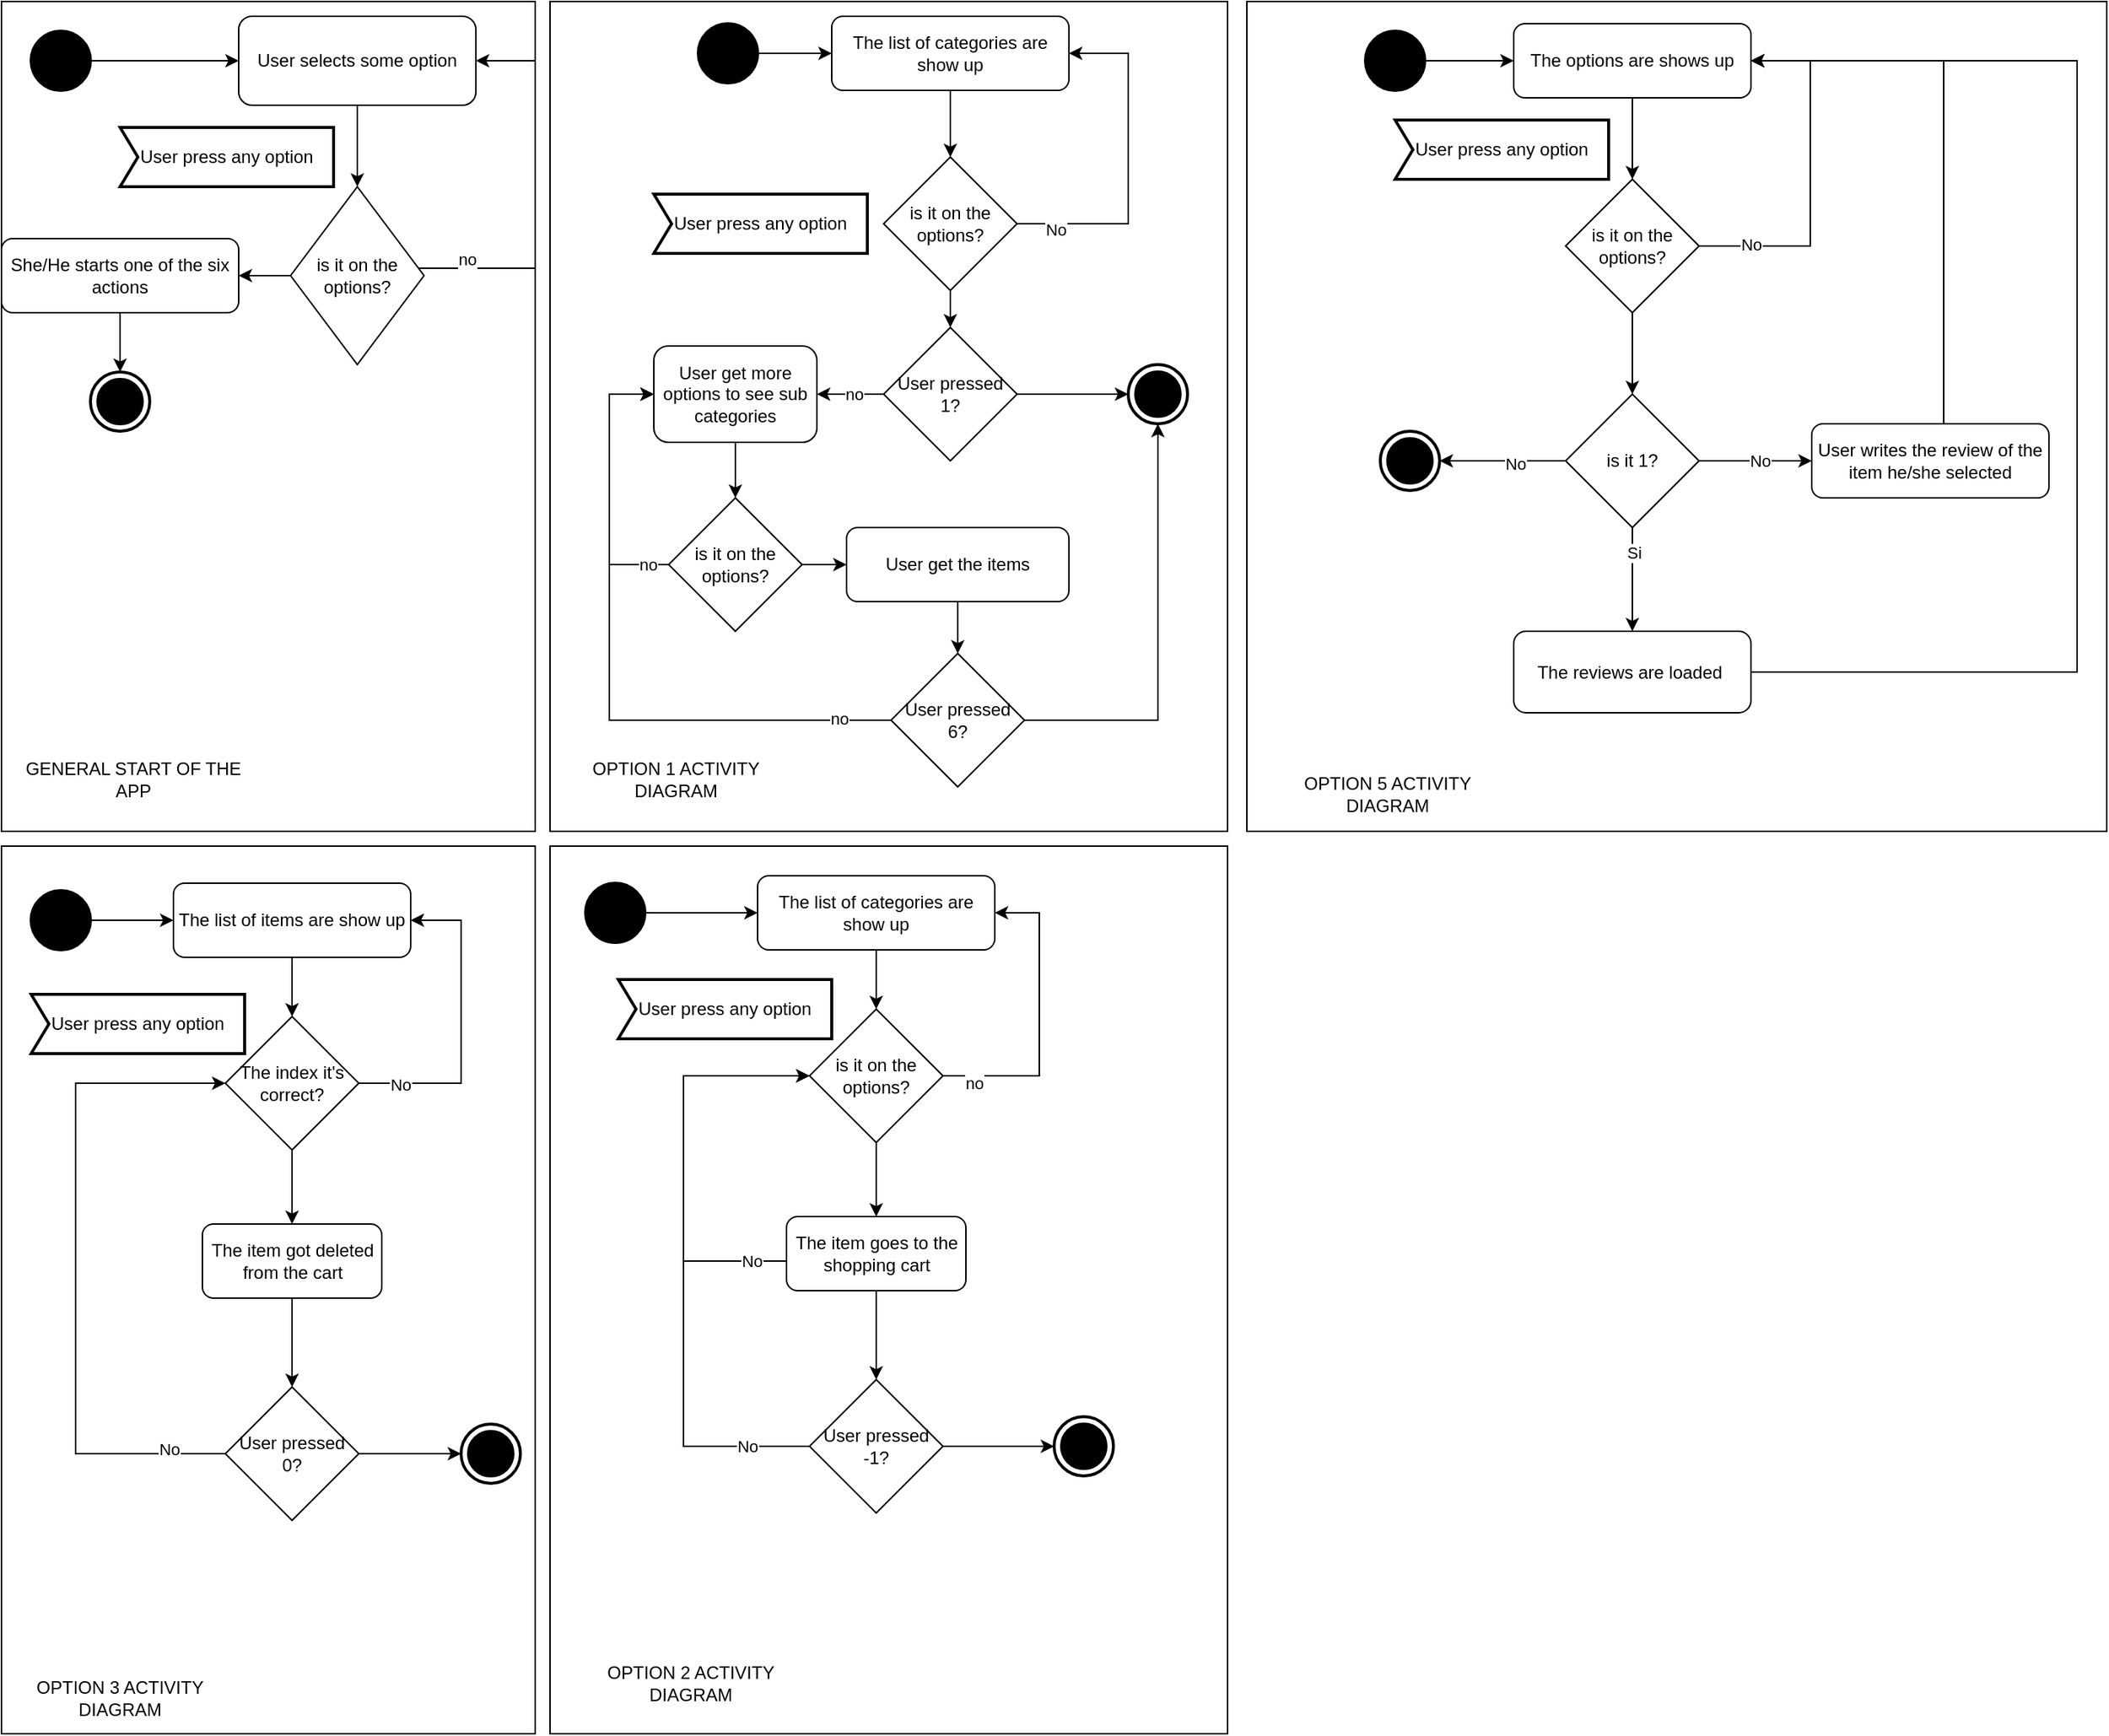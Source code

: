 <mxfile version="24.7.14">
  <diagram name="Página-1" id="Sed8W1Vr1nv-denOmj7i">
    <mxGraphModel dx="2200" dy="1250" grid="1" gridSize="10" guides="1" tooltips="1" connect="1" arrows="1" fold="1" page="1" pageScale="1" pageWidth="827" pageHeight="1169" math="0" shadow="0">
      <root>
        <mxCell id="0" />
        <mxCell id="1" parent="0" />
        <mxCell id="rG3zcH5hEkP_uarRc4fl-70" value="" style="rounded=0;whiteSpace=wrap;html=1;" vertex="1" parent="1">
          <mxGeometry width="360" height="560" as="geometry" />
        </mxCell>
        <mxCell id="rG3zcH5hEkP_uarRc4fl-47" value="" style="rounded=0;whiteSpace=wrap;html=1;" vertex="1" parent="1">
          <mxGeometry x="370" y="570" width="457" height="599" as="geometry" />
        </mxCell>
        <mxCell id="rG3zcH5hEkP_uarRc4fl-46" value="" style="rounded=0;whiteSpace=wrap;html=1;" vertex="1" parent="1">
          <mxGeometry x="370" width="457" height="560" as="geometry" />
        </mxCell>
        <mxCell id="rG3zcH5hEkP_uarRc4fl-9" style="edgeStyle=orthogonalEdgeStyle;rounded=0;orthogonalLoop=1;jettySize=auto;html=1;" edge="1" parent="1" source="rG3zcH5hEkP_uarRc4fl-1" target="rG3zcH5hEkP_uarRc4fl-2">
          <mxGeometry relative="1" as="geometry" />
        </mxCell>
        <mxCell id="rG3zcH5hEkP_uarRc4fl-1" value="" style="shape=ellipse;html=1;fillColor=strokeColor;strokeWidth=2;verticalLabelPosition=bottom;verticalAlignment=top;perimeter=ellipsePerimeter;" vertex="1" parent="1">
          <mxGeometry x="20" y="20" width="40" height="40" as="geometry" />
        </mxCell>
        <mxCell id="rG3zcH5hEkP_uarRc4fl-6" style="edgeStyle=orthogonalEdgeStyle;rounded=0;orthogonalLoop=1;jettySize=auto;html=1;entryX=0.5;entryY=0;entryDx=0;entryDy=0;" edge="1" parent="1" source="rG3zcH5hEkP_uarRc4fl-2" target="rG3zcH5hEkP_uarRc4fl-5">
          <mxGeometry relative="1" as="geometry" />
        </mxCell>
        <mxCell id="rG3zcH5hEkP_uarRc4fl-2" value="User selects some option" style="shape=rect;html=1;rounded=1;whiteSpace=wrap;align=center;" vertex="1" parent="1">
          <mxGeometry x="160" y="10" width="160" height="60" as="geometry" />
        </mxCell>
        <mxCell id="rG3zcH5hEkP_uarRc4fl-7" style="edgeStyle=orthogonalEdgeStyle;rounded=0;orthogonalLoop=1;jettySize=auto;html=1;entryX=1;entryY=0.5;entryDx=0;entryDy=0;" edge="1" parent="1" source="rG3zcH5hEkP_uarRc4fl-5" target="rG3zcH5hEkP_uarRc4fl-2">
          <mxGeometry relative="1" as="geometry">
            <Array as="points">
              <mxPoint x="360" y="180" />
              <mxPoint x="360" y="40" />
            </Array>
          </mxGeometry>
        </mxCell>
        <mxCell id="rG3zcH5hEkP_uarRc4fl-8" value="no&lt;div&gt;&lt;br&gt;&lt;/div&gt;" style="edgeLabel;html=1;align=center;verticalAlign=middle;resizable=0;points=[];" vertex="1" connectable="0" parent="rG3zcH5hEkP_uarRc4fl-7">
          <mxGeometry x="-0.749" y="-1" relative="1" as="geometry">
            <mxPoint as="offset" />
          </mxGeometry>
        </mxCell>
        <mxCell id="rG3zcH5hEkP_uarRc4fl-14" style="edgeStyle=orthogonalEdgeStyle;rounded=0;orthogonalLoop=1;jettySize=auto;html=1;" edge="1" parent="1" source="rG3zcH5hEkP_uarRc4fl-5">
          <mxGeometry relative="1" as="geometry">
            <mxPoint x="160" y="185" as="targetPoint" />
          </mxGeometry>
        </mxCell>
        <mxCell id="rG3zcH5hEkP_uarRc4fl-5" value="is it on the options?" style="rhombus;whiteSpace=wrap;html=1;" vertex="1" parent="1">
          <mxGeometry x="195" y="125" width="90" height="120" as="geometry" />
        </mxCell>
        <mxCell id="rG3zcH5hEkP_uarRc4fl-10" value="She/He starts one of the six actions" style="shape=rect;html=1;rounded=1;whiteSpace=wrap;align=center;" vertex="1" parent="1">
          <mxGeometry y="160" width="160" height="50" as="geometry" />
        </mxCell>
        <mxCell id="rG3zcH5hEkP_uarRc4fl-15" value="" style="html=1;shape=mxgraph.sysml.actFinal;strokeWidth=2;verticalLabelPosition=bottom;verticalAlignment=top;" vertex="1" parent="1">
          <mxGeometry x="60" y="250" width="40" height="40" as="geometry" />
        </mxCell>
        <mxCell id="rG3zcH5hEkP_uarRc4fl-16" style="edgeStyle=orthogonalEdgeStyle;rounded=0;orthogonalLoop=1;jettySize=auto;html=1;entryX=0.5;entryY=0;entryDx=0;entryDy=0;entryPerimeter=0;" edge="1" parent="1" source="rG3zcH5hEkP_uarRc4fl-10" target="rG3zcH5hEkP_uarRc4fl-15">
          <mxGeometry relative="1" as="geometry" />
        </mxCell>
        <mxCell id="rG3zcH5hEkP_uarRc4fl-19" style="edgeStyle=orthogonalEdgeStyle;rounded=0;orthogonalLoop=1;jettySize=auto;html=1;entryX=0;entryY=0.5;entryDx=0;entryDy=0;" edge="1" parent="1" source="rG3zcH5hEkP_uarRc4fl-17" target="rG3zcH5hEkP_uarRc4fl-18">
          <mxGeometry relative="1" as="geometry" />
        </mxCell>
        <mxCell id="rG3zcH5hEkP_uarRc4fl-17" value="" style="shape=ellipse;html=1;fillColor=strokeColor;strokeWidth=2;verticalLabelPosition=bottom;verticalAlignment=top;perimeter=ellipsePerimeter;" vertex="1" parent="1">
          <mxGeometry x="470" y="15" width="40" height="40" as="geometry" />
        </mxCell>
        <mxCell id="rG3zcH5hEkP_uarRc4fl-23" style="edgeStyle=orthogonalEdgeStyle;rounded=0;orthogonalLoop=1;jettySize=auto;html=1;entryX=0.5;entryY=0;entryDx=0;entryDy=0;" edge="1" parent="1" source="rG3zcH5hEkP_uarRc4fl-18" target="rG3zcH5hEkP_uarRc4fl-20">
          <mxGeometry relative="1" as="geometry" />
        </mxCell>
        <mxCell id="rG3zcH5hEkP_uarRc4fl-18" value="The list of categories are show up" style="shape=rect;html=1;rounded=1;whiteSpace=wrap;align=center;" vertex="1" parent="1">
          <mxGeometry x="560" y="10" width="160" height="50" as="geometry" />
        </mxCell>
        <mxCell id="rG3zcH5hEkP_uarRc4fl-21" style="edgeStyle=orthogonalEdgeStyle;rounded=0;orthogonalLoop=1;jettySize=auto;html=1;entryX=1;entryY=0.5;entryDx=0;entryDy=0;" edge="1" parent="1" source="rG3zcH5hEkP_uarRc4fl-20" target="rG3zcH5hEkP_uarRc4fl-18">
          <mxGeometry relative="1" as="geometry">
            <Array as="points">
              <mxPoint x="760" y="150" />
              <mxPoint x="760" y="35" />
            </Array>
          </mxGeometry>
        </mxCell>
        <mxCell id="rG3zcH5hEkP_uarRc4fl-22" value="No" style="edgeLabel;html=1;align=center;verticalAlign=middle;resizable=0;points=[];" vertex="1" connectable="0" parent="rG3zcH5hEkP_uarRc4fl-21">
          <mxGeometry x="-0.772" y="-4" relative="1" as="geometry">
            <mxPoint as="offset" />
          </mxGeometry>
        </mxCell>
        <mxCell id="rG3zcH5hEkP_uarRc4fl-27" style="edgeStyle=orthogonalEdgeStyle;rounded=0;orthogonalLoop=1;jettySize=auto;html=1;entryX=0.5;entryY=0;entryDx=0;entryDy=0;" edge="1" parent="1" source="rG3zcH5hEkP_uarRc4fl-20" target="rG3zcH5hEkP_uarRc4fl-24">
          <mxGeometry relative="1" as="geometry" />
        </mxCell>
        <mxCell id="rG3zcH5hEkP_uarRc4fl-20" value="is it on the options?" style="rhombus;whiteSpace=wrap;html=1;" vertex="1" parent="1">
          <mxGeometry x="595" y="105" width="90" height="90" as="geometry" />
        </mxCell>
        <mxCell id="rG3zcH5hEkP_uarRc4fl-34" style="edgeStyle=orthogonalEdgeStyle;rounded=0;orthogonalLoop=1;jettySize=auto;html=1;entryX=1;entryY=0.5;entryDx=0;entryDy=0;" edge="1" parent="1" source="rG3zcH5hEkP_uarRc4fl-24" target="rG3zcH5hEkP_uarRc4fl-29">
          <mxGeometry relative="1" as="geometry" />
        </mxCell>
        <mxCell id="rG3zcH5hEkP_uarRc4fl-44" value="no" style="edgeLabel;html=1;align=center;verticalAlign=middle;resizable=0;points=[];" vertex="1" connectable="0" parent="rG3zcH5hEkP_uarRc4fl-34">
          <mxGeometry x="-0.111" relative="1" as="geometry">
            <mxPoint as="offset" />
          </mxGeometry>
        </mxCell>
        <mxCell id="rG3zcH5hEkP_uarRc4fl-24" value="User pressed 1?" style="rhombus;whiteSpace=wrap;html=1;" vertex="1" parent="1">
          <mxGeometry x="595" y="220" width="90" height="90" as="geometry" />
        </mxCell>
        <mxCell id="rG3zcH5hEkP_uarRc4fl-25" value="" style="html=1;shape=mxgraph.sysml.actFinal;strokeWidth=2;verticalLabelPosition=bottom;verticalAlignment=top;" vertex="1" parent="1">
          <mxGeometry x="760" y="245" width="40" height="40" as="geometry" />
        </mxCell>
        <mxCell id="rG3zcH5hEkP_uarRc4fl-26" style="edgeStyle=orthogonalEdgeStyle;rounded=0;orthogonalLoop=1;jettySize=auto;html=1;entryX=0;entryY=0.5;entryDx=0;entryDy=0;entryPerimeter=0;" edge="1" parent="1" source="rG3zcH5hEkP_uarRc4fl-24" target="rG3zcH5hEkP_uarRc4fl-25">
          <mxGeometry relative="1" as="geometry" />
        </mxCell>
        <mxCell id="rG3zcH5hEkP_uarRc4fl-31" style="edgeStyle=orthogonalEdgeStyle;rounded=0;orthogonalLoop=1;jettySize=auto;html=1;entryX=0.5;entryY=0;entryDx=0;entryDy=0;" edge="1" parent="1" source="rG3zcH5hEkP_uarRc4fl-29" target="rG3zcH5hEkP_uarRc4fl-30">
          <mxGeometry relative="1" as="geometry" />
        </mxCell>
        <mxCell id="rG3zcH5hEkP_uarRc4fl-29" value="User get more options to see sub categories" style="shape=rect;html=1;rounded=1;whiteSpace=wrap;align=center;" vertex="1" parent="1">
          <mxGeometry x="440" y="232.5" width="110" height="65" as="geometry" />
        </mxCell>
        <mxCell id="rG3zcH5hEkP_uarRc4fl-35" style="edgeStyle=orthogonalEdgeStyle;rounded=0;orthogonalLoop=1;jettySize=auto;html=1;entryX=0;entryY=0.5;entryDx=0;entryDy=0;" edge="1" parent="1" source="rG3zcH5hEkP_uarRc4fl-30" target="rG3zcH5hEkP_uarRc4fl-29">
          <mxGeometry relative="1" as="geometry">
            <Array as="points">
              <mxPoint x="410" y="380" />
              <mxPoint x="410" y="265" />
            </Array>
          </mxGeometry>
        </mxCell>
        <mxCell id="rG3zcH5hEkP_uarRc4fl-37" value="no" style="edgeLabel;html=1;align=center;verticalAlign=middle;resizable=0;points=[];" vertex="1" connectable="0" parent="rG3zcH5hEkP_uarRc4fl-35">
          <mxGeometry x="-0.849" relative="1" as="geometry">
            <mxPoint as="offset" />
          </mxGeometry>
        </mxCell>
        <mxCell id="rG3zcH5hEkP_uarRc4fl-38" style="edgeStyle=orthogonalEdgeStyle;rounded=0;orthogonalLoop=1;jettySize=auto;html=1;entryX=0;entryY=0.5;entryDx=0;entryDy=0;" edge="1" parent="1" source="rG3zcH5hEkP_uarRc4fl-30" target="rG3zcH5hEkP_uarRc4fl-36">
          <mxGeometry relative="1" as="geometry" />
        </mxCell>
        <mxCell id="rG3zcH5hEkP_uarRc4fl-30" value="is it on the options?" style="rhombus;whiteSpace=wrap;html=1;" vertex="1" parent="1">
          <mxGeometry x="450" y="335" width="90" height="90" as="geometry" />
        </mxCell>
        <mxCell id="rG3zcH5hEkP_uarRc4fl-56" style="edgeStyle=orthogonalEdgeStyle;rounded=0;orthogonalLoop=1;jettySize=auto;html=1;entryX=0.5;entryY=0;entryDx=0;entryDy=0;" edge="1" parent="1" source="rG3zcH5hEkP_uarRc4fl-36" target="rG3zcH5hEkP_uarRc4fl-40">
          <mxGeometry relative="1" as="geometry" />
        </mxCell>
        <mxCell id="rG3zcH5hEkP_uarRc4fl-36" value="User get the items" style="shape=rect;html=1;rounded=1;whiteSpace=wrap;align=center;" vertex="1" parent="1">
          <mxGeometry x="570" y="355" width="150" height="50" as="geometry" />
        </mxCell>
        <mxCell id="rG3zcH5hEkP_uarRc4fl-42" style="edgeStyle=orthogonalEdgeStyle;rounded=0;orthogonalLoop=1;jettySize=auto;html=1;entryX=0;entryY=0.5;entryDx=0;entryDy=0;" edge="1" parent="1" source="rG3zcH5hEkP_uarRc4fl-40" target="rG3zcH5hEkP_uarRc4fl-29">
          <mxGeometry relative="1" as="geometry">
            <Array as="points">
              <mxPoint x="410" y="485" />
              <mxPoint x="410" y="265" />
            </Array>
          </mxGeometry>
        </mxCell>
        <mxCell id="rG3zcH5hEkP_uarRc4fl-45" value="no" style="edgeLabel;html=1;align=center;verticalAlign=middle;resizable=0;points=[];" vertex="1" connectable="0" parent="rG3zcH5hEkP_uarRc4fl-42">
          <mxGeometry x="-0.841" y="-1" relative="1" as="geometry">
            <mxPoint as="offset" />
          </mxGeometry>
        </mxCell>
        <mxCell id="rG3zcH5hEkP_uarRc4fl-40" value="User pressed 6?" style="rhombus;whiteSpace=wrap;html=1;" vertex="1" parent="1">
          <mxGeometry x="600" y="440" width="90" height="90" as="geometry" />
        </mxCell>
        <mxCell id="rG3zcH5hEkP_uarRc4fl-41" style="edgeStyle=orthogonalEdgeStyle;rounded=0;orthogonalLoop=1;jettySize=auto;html=1;entryX=0.5;entryY=1;entryDx=0;entryDy=0;entryPerimeter=0;" edge="1" parent="1" source="rG3zcH5hEkP_uarRc4fl-40" target="rG3zcH5hEkP_uarRc4fl-25">
          <mxGeometry relative="1" as="geometry" />
        </mxCell>
        <mxCell id="rG3zcH5hEkP_uarRc4fl-53" style="edgeStyle=orthogonalEdgeStyle;rounded=0;orthogonalLoop=1;jettySize=auto;html=1;entryX=0;entryY=0.5;entryDx=0;entryDy=0;" edge="1" parent="1" source="rG3zcH5hEkP_uarRc4fl-49" target="rG3zcH5hEkP_uarRc4fl-51">
          <mxGeometry relative="1" as="geometry" />
        </mxCell>
        <mxCell id="rG3zcH5hEkP_uarRc4fl-49" value="" style="shape=ellipse;html=1;fillColor=strokeColor;strokeWidth=2;verticalLabelPosition=bottom;verticalAlignment=top;perimeter=ellipsePerimeter;" vertex="1" parent="1">
          <mxGeometry x="394" y="595" width="40" height="40" as="geometry" />
        </mxCell>
        <mxCell id="rG3zcH5hEkP_uarRc4fl-57" style="edgeStyle=orthogonalEdgeStyle;rounded=0;orthogonalLoop=1;jettySize=auto;html=1;entryX=0.5;entryY=0;entryDx=0;entryDy=0;" edge="1" parent="1" source="rG3zcH5hEkP_uarRc4fl-51" target="rG3zcH5hEkP_uarRc4fl-54">
          <mxGeometry relative="1" as="geometry" />
        </mxCell>
        <mxCell id="rG3zcH5hEkP_uarRc4fl-51" value="The list of categories are show up" style="shape=rect;html=1;rounded=1;whiteSpace=wrap;align=center;" vertex="1" parent="1">
          <mxGeometry x="510" y="590" width="160" height="50" as="geometry" />
        </mxCell>
        <mxCell id="rG3zcH5hEkP_uarRc4fl-58" style="edgeStyle=orthogonalEdgeStyle;rounded=0;orthogonalLoop=1;jettySize=auto;html=1;entryX=1;entryY=0.5;entryDx=0;entryDy=0;" edge="1" parent="1" source="rG3zcH5hEkP_uarRc4fl-54" target="rG3zcH5hEkP_uarRc4fl-51">
          <mxGeometry relative="1" as="geometry">
            <Array as="points">
              <mxPoint x="700" y="725" />
              <mxPoint x="700" y="615" />
            </Array>
          </mxGeometry>
        </mxCell>
        <mxCell id="rG3zcH5hEkP_uarRc4fl-59" value="no" style="edgeLabel;html=1;align=center;verticalAlign=middle;resizable=0;points=[];" vertex="1" connectable="0" parent="rG3zcH5hEkP_uarRc4fl-58">
          <mxGeometry x="-0.795" y="-5" relative="1" as="geometry">
            <mxPoint as="offset" />
          </mxGeometry>
        </mxCell>
        <mxCell id="rG3zcH5hEkP_uarRc4fl-61" style="edgeStyle=orthogonalEdgeStyle;rounded=0;orthogonalLoop=1;jettySize=auto;html=1;entryX=0.5;entryY=0;entryDx=0;entryDy=0;" edge="1" parent="1" source="rG3zcH5hEkP_uarRc4fl-54" target="rG3zcH5hEkP_uarRc4fl-60">
          <mxGeometry relative="1" as="geometry" />
        </mxCell>
        <mxCell id="rG3zcH5hEkP_uarRc4fl-54" value="is it on the options?" style="rhombus;whiteSpace=wrap;html=1;" vertex="1" parent="1">
          <mxGeometry x="545" y="680" width="90" height="90" as="geometry" />
        </mxCell>
        <mxCell id="rG3zcH5hEkP_uarRc4fl-64" style="edgeStyle=orthogonalEdgeStyle;rounded=0;orthogonalLoop=1;jettySize=auto;html=1;" edge="1" parent="1" source="rG3zcH5hEkP_uarRc4fl-60" target="rG3zcH5hEkP_uarRc4fl-63">
          <mxGeometry relative="1" as="geometry" />
        </mxCell>
        <mxCell id="rG3zcH5hEkP_uarRc4fl-120" style="edgeStyle=orthogonalEdgeStyle;rounded=0;orthogonalLoop=1;jettySize=auto;html=1;entryX=0;entryY=0.5;entryDx=0;entryDy=0;" edge="1" parent="1" source="rG3zcH5hEkP_uarRc4fl-60" target="rG3zcH5hEkP_uarRc4fl-54">
          <mxGeometry relative="1" as="geometry">
            <Array as="points">
              <mxPoint x="460" y="850" />
              <mxPoint x="460" y="725" />
            </Array>
          </mxGeometry>
        </mxCell>
        <mxCell id="rG3zcH5hEkP_uarRc4fl-123" value="No" style="edgeLabel;html=1;align=center;verticalAlign=middle;resizable=0;points=[];" vertex="1" connectable="0" parent="rG3zcH5hEkP_uarRc4fl-120">
          <mxGeometry x="-0.829" relative="1" as="geometry">
            <mxPoint as="offset" />
          </mxGeometry>
        </mxCell>
        <mxCell id="rG3zcH5hEkP_uarRc4fl-60" value="The item goes to the shopping cart" style="shape=rect;html=1;rounded=1;whiteSpace=wrap;align=center;" vertex="1" parent="1">
          <mxGeometry x="529.5" y="820" width="121" height="50" as="geometry" />
        </mxCell>
        <mxCell id="rG3zcH5hEkP_uarRc4fl-121" style="edgeStyle=orthogonalEdgeStyle;rounded=0;orthogonalLoop=1;jettySize=auto;html=1;entryX=0;entryY=0.5;entryDx=0;entryDy=0;" edge="1" parent="1" source="rG3zcH5hEkP_uarRc4fl-63" target="rG3zcH5hEkP_uarRc4fl-54">
          <mxGeometry relative="1" as="geometry">
            <Array as="points">
              <mxPoint x="460" y="975" />
              <mxPoint x="460" y="725" />
            </Array>
          </mxGeometry>
        </mxCell>
        <mxCell id="rG3zcH5hEkP_uarRc4fl-122" value="No" style="edgeLabel;html=1;align=center;verticalAlign=middle;resizable=0;points=[];" vertex="1" connectable="0" parent="rG3zcH5hEkP_uarRc4fl-121">
          <mxGeometry x="-0.792" relative="1" as="geometry">
            <mxPoint x="1" as="offset" />
          </mxGeometry>
        </mxCell>
        <mxCell id="rG3zcH5hEkP_uarRc4fl-63" value="User pressed -1?" style="rhombus;whiteSpace=wrap;html=1;" vertex="1" parent="1">
          <mxGeometry x="545" y="930" width="90" height="90" as="geometry" />
        </mxCell>
        <mxCell id="rG3zcH5hEkP_uarRc4fl-67" value="" style="html=1;shape=mxgraph.sysml.actFinal;strokeWidth=2;verticalLabelPosition=bottom;verticalAlignment=top;" vertex="1" parent="1">
          <mxGeometry x="710" y="955" width="40" height="40" as="geometry" />
        </mxCell>
        <mxCell id="rG3zcH5hEkP_uarRc4fl-68" style="edgeStyle=orthogonalEdgeStyle;rounded=0;orthogonalLoop=1;jettySize=auto;html=1;entryX=0;entryY=0.5;entryDx=0;entryDy=0;entryPerimeter=0;" edge="1" parent="1" source="rG3zcH5hEkP_uarRc4fl-63" target="rG3zcH5hEkP_uarRc4fl-67">
          <mxGeometry relative="1" as="geometry" />
        </mxCell>
        <mxCell id="rG3zcH5hEkP_uarRc4fl-69" value="" style="rounded=0;whiteSpace=wrap;html=1;" vertex="1" parent="1">
          <mxGeometry y="570" width="360" height="599" as="geometry" />
        </mxCell>
        <mxCell id="rG3zcH5hEkP_uarRc4fl-78" style="edgeStyle=orthogonalEdgeStyle;rounded=0;orthogonalLoop=1;jettySize=auto;html=1;entryX=0;entryY=0.5;entryDx=0;entryDy=0;" edge="1" parent="1" source="rG3zcH5hEkP_uarRc4fl-71" target="rG3zcH5hEkP_uarRc4fl-72">
          <mxGeometry relative="1" as="geometry" />
        </mxCell>
        <mxCell id="rG3zcH5hEkP_uarRc4fl-71" value="" style="shape=ellipse;html=1;fillColor=strokeColor;strokeWidth=2;verticalLabelPosition=bottom;verticalAlignment=top;perimeter=ellipsePerimeter;" vertex="1" parent="1">
          <mxGeometry x="20" y="600" width="40" height="40" as="geometry" />
        </mxCell>
        <mxCell id="rG3zcH5hEkP_uarRc4fl-79" style="edgeStyle=orthogonalEdgeStyle;rounded=0;orthogonalLoop=1;jettySize=auto;html=1;entryX=0.5;entryY=0;entryDx=0;entryDy=0;" edge="1" parent="1" source="rG3zcH5hEkP_uarRc4fl-72" target="rG3zcH5hEkP_uarRc4fl-73">
          <mxGeometry relative="1" as="geometry" />
        </mxCell>
        <mxCell id="rG3zcH5hEkP_uarRc4fl-72" value="The list of items are show up" style="shape=rect;html=1;rounded=1;whiteSpace=wrap;align=center;" vertex="1" parent="1">
          <mxGeometry x="116" y="595" width="160" height="50" as="geometry" />
        </mxCell>
        <mxCell id="rG3zcH5hEkP_uarRc4fl-80" style="edgeStyle=orthogonalEdgeStyle;rounded=0;orthogonalLoop=1;jettySize=auto;html=1;entryX=1;entryY=0.5;entryDx=0;entryDy=0;" edge="1" parent="1" source="rG3zcH5hEkP_uarRc4fl-73" target="rG3zcH5hEkP_uarRc4fl-72">
          <mxGeometry relative="1" as="geometry">
            <Array as="points">
              <mxPoint x="310" y="730" />
              <mxPoint x="310" y="620" />
            </Array>
          </mxGeometry>
        </mxCell>
        <mxCell id="rG3zcH5hEkP_uarRc4fl-81" value="No" style="edgeLabel;html=1;align=center;verticalAlign=middle;resizable=0;points=[];" vertex="1" connectable="0" parent="rG3zcH5hEkP_uarRc4fl-80">
          <mxGeometry x="-0.736" y="-1" relative="1" as="geometry">
            <mxPoint as="offset" />
          </mxGeometry>
        </mxCell>
        <mxCell id="rG3zcH5hEkP_uarRc4fl-82" style="edgeStyle=orthogonalEdgeStyle;rounded=0;orthogonalLoop=1;jettySize=auto;html=1;entryX=0.5;entryY=0;entryDx=0;entryDy=0;" edge="1" parent="1" source="rG3zcH5hEkP_uarRc4fl-73" target="rG3zcH5hEkP_uarRc4fl-74">
          <mxGeometry relative="1" as="geometry" />
        </mxCell>
        <mxCell id="rG3zcH5hEkP_uarRc4fl-73" value="The index it&#39;s correct?" style="rhombus;whiteSpace=wrap;html=1;" vertex="1" parent="1">
          <mxGeometry x="151" y="685" width="90" height="90" as="geometry" />
        </mxCell>
        <mxCell id="rG3zcH5hEkP_uarRc4fl-83" style="edgeStyle=orthogonalEdgeStyle;rounded=0;orthogonalLoop=1;jettySize=auto;html=1;entryX=0.5;entryY=0;entryDx=0;entryDy=0;" edge="1" parent="1" source="rG3zcH5hEkP_uarRc4fl-74" target="rG3zcH5hEkP_uarRc4fl-75">
          <mxGeometry relative="1" as="geometry" />
        </mxCell>
        <mxCell id="rG3zcH5hEkP_uarRc4fl-74" value="The item got deleted from the cart" style="shape=rect;html=1;rounded=1;whiteSpace=wrap;align=center;" vertex="1" parent="1">
          <mxGeometry x="135.5" y="825" width="121" height="50" as="geometry" />
        </mxCell>
        <mxCell id="rG3zcH5hEkP_uarRc4fl-84" style="edgeStyle=orthogonalEdgeStyle;rounded=0;orthogonalLoop=1;jettySize=auto;html=1;entryX=0;entryY=0.5;entryDx=0;entryDy=0;" edge="1" parent="1" source="rG3zcH5hEkP_uarRc4fl-75" target="rG3zcH5hEkP_uarRc4fl-73">
          <mxGeometry relative="1" as="geometry">
            <Array as="points">
              <mxPoint x="50" y="980" />
              <mxPoint x="50" y="730" />
            </Array>
          </mxGeometry>
        </mxCell>
        <mxCell id="rG3zcH5hEkP_uarRc4fl-85" value="No" style="edgeLabel;html=1;align=center;verticalAlign=middle;resizable=0;points=[];" vertex="1" connectable="0" parent="rG3zcH5hEkP_uarRc4fl-84">
          <mxGeometry x="-0.832" y="-3" relative="1" as="geometry">
            <mxPoint as="offset" />
          </mxGeometry>
        </mxCell>
        <mxCell id="rG3zcH5hEkP_uarRc4fl-75" value="User pressed 0?" style="rhombus;whiteSpace=wrap;html=1;" vertex="1" parent="1">
          <mxGeometry x="151" y="935" width="90" height="90" as="geometry" />
        </mxCell>
        <mxCell id="rG3zcH5hEkP_uarRc4fl-76" value="" style="html=1;shape=mxgraph.sysml.actFinal;strokeWidth=2;verticalLabelPosition=bottom;verticalAlignment=top;" vertex="1" parent="1">
          <mxGeometry x="310" y="960" width="40" height="40" as="geometry" />
        </mxCell>
        <mxCell id="rG3zcH5hEkP_uarRc4fl-86" style="edgeStyle=orthogonalEdgeStyle;rounded=0;orthogonalLoop=1;jettySize=auto;html=1;entryX=0;entryY=0.5;entryDx=0;entryDy=0;entryPerimeter=0;" edge="1" parent="1" source="rG3zcH5hEkP_uarRc4fl-75" target="rG3zcH5hEkP_uarRc4fl-76">
          <mxGeometry relative="1" as="geometry" />
        </mxCell>
        <mxCell id="rG3zcH5hEkP_uarRc4fl-87" value="" style="rounded=0;whiteSpace=wrap;html=1;" vertex="1" parent="1">
          <mxGeometry x="840" width="580" height="560" as="geometry" />
        </mxCell>
        <mxCell id="rG3zcH5hEkP_uarRc4fl-90" style="edgeStyle=orthogonalEdgeStyle;rounded=0;orthogonalLoop=1;jettySize=auto;html=1;entryX=0;entryY=0.5;entryDx=0;entryDy=0;" edge="1" parent="1" source="rG3zcH5hEkP_uarRc4fl-88" target="rG3zcH5hEkP_uarRc4fl-89">
          <mxGeometry relative="1" as="geometry" />
        </mxCell>
        <mxCell id="rG3zcH5hEkP_uarRc4fl-88" value="" style="shape=ellipse;html=1;fillColor=strokeColor;strokeWidth=2;verticalLabelPosition=bottom;verticalAlignment=top;perimeter=ellipsePerimeter;" vertex="1" parent="1">
          <mxGeometry x="920" y="20" width="40" height="40" as="geometry" />
        </mxCell>
        <mxCell id="rG3zcH5hEkP_uarRc4fl-92" style="edgeStyle=orthogonalEdgeStyle;rounded=0;orthogonalLoop=1;jettySize=auto;html=1;entryX=0.5;entryY=0;entryDx=0;entryDy=0;" edge="1" parent="1" source="rG3zcH5hEkP_uarRc4fl-89" target="rG3zcH5hEkP_uarRc4fl-91">
          <mxGeometry relative="1" as="geometry" />
        </mxCell>
        <mxCell id="rG3zcH5hEkP_uarRc4fl-89" value="The options are shows up" style="shape=rect;html=1;rounded=1;whiteSpace=wrap;align=center;" vertex="1" parent="1">
          <mxGeometry x="1020" y="15" width="160" height="50" as="geometry" />
        </mxCell>
        <mxCell id="rG3zcH5hEkP_uarRc4fl-98" style="edgeStyle=orthogonalEdgeStyle;rounded=0;orthogonalLoop=1;jettySize=auto;html=1;entryX=1;entryY=0.5;entryDx=0;entryDy=0;" edge="1" parent="1" source="rG3zcH5hEkP_uarRc4fl-91" target="rG3zcH5hEkP_uarRc4fl-89">
          <mxGeometry relative="1" as="geometry">
            <Array as="points">
              <mxPoint x="1220" y="165" />
              <mxPoint x="1220" y="40" />
            </Array>
          </mxGeometry>
        </mxCell>
        <mxCell id="rG3zcH5hEkP_uarRc4fl-99" value="No" style="edgeLabel;html=1;align=center;verticalAlign=middle;resizable=0;points=[];" vertex="1" connectable="0" parent="rG3zcH5hEkP_uarRc4fl-98">
          <mxGeometry x="-0.714" y="1" relative="1" as="geometry">
            <mxPoint as="offset" />
          </mxGeometry>
        </mxCell>
        <mxCell id="rG3zcH5hEkP_uarRc4fl-103" style="edgeStyle=orthogonalEdgeStyle;rounded=0;orthogonalLoop=1;jettySize=auto;html=1;entryX=0.5;entryY=0;entryDx=0;entryDy=0;" edge="1" parent="1" source="rG3zcH5hEkP_uarRc4fl-91" target="rG3zcH5hEkP_uarRc4fl-101">
          <mxGeometry relative="1" as="geometry" />
        </mxCell>
        <mxCell id="rG3zcH5hEkP_uarRc4fl-91" value="is it on the options?" style="rhombus;whiteSpace=wrap;html=1;" vertex="1" parent="1">
          <mxGeometry x="1055" y="120" width="90" height="90" as="geometry" />
        </mxCell>
        <mxCell id="rG3zcH5hEkP_uarRc4fl-93" value="User press any option" style="html=1;shape=mxgraph.sysml.accEvent;strokeWidth=2;whiteSpace=wrap;align=center;" vertex="1" parent="1">
          <mxGeometry x="440" y="130" width="144" height="40" as="geometry" />
        </mxCell>
        <mxCell id="rG3zcH5hEkP_uarRc4fl-94" value="User press any option" style="html=1;shape=mxgraph.sysml.accEvent;strokeWidth=2;whiteSpace=wrap;align=center;" vertex="1" parent="1">
          <mxGeometry x="940" y="80" width="144" height="40" as="geometry" />
        </mxCell>
        <mxCell id="rG3zcH5hEkP_uarRc4fl-95" value="User press any option" style="html=1;shape=mxgraph.sysml.accEvent;strokeWidth=2;whiteSpace=wrap;align=center;" vertex="1" parent="1">
          <mxGeometry x="80" y="85" width="144" height="40" as="geometry" />
        </mxCell>
        <mxCell id="rG3zcH5hEkP_uarRc4fl-96" value="User press any option" style="html=1;shape=mxgraph.sysml.accEvent;strokeWidth=2;whiteSpace=wrap;align=center;" vertex="1" parent="1">
          <mxGeometry x="20" y="670" width="144" height="40" as="geometry" />
        </mxCell>
        <mxCell id="rG3zcH5hEkP_uarRc4fl-97" value="User press any option" style="html=1;shape=mxgraph.sysml.accEvent;strokeWidth=2;whiteSpace=wrap;align=center;" vertex="1" parent="1">
          <mxGeometry x="416" y="660" width="144" height="40" as="geometry" />
        </mxCell>
        <mxCell id="rG3zcH5hEkP_uarRc4fl-105" style="edgeStyle=orthogonalEdgeStyle;rounded=0;orthogonalLoop=1;jettySize=auto;html=1;entryX=0;entryY=0.5;entryDx=0;entryDy=0;" edge="1" parent="1" source="rG3zcH5hEkP_uarRc4fl-101" target="rG3zcH5hEkP_uarRc4fl-104">
          <mxGeometry relative="1" as="geometry" />
        </mxCell>
        <mxCell id="rG3zcH5hEkP_uarRc4fl-109" value="No" style="edgeLabel;html=1;align=center;verticalAlign=middle;resizable=0;points=[];" vertex="1" connectable="0" parent="rG3zcH5hEkP_uarRc4fl-105">
          <mxGeometry x="0.068" relative="1" as="geometry">
            <mxPoint as="offset" />
          </mxGeometry>
        </mxCell>
        <mxCell id="rG3zcH5hEkP_uarRc4fl-108" style="edgeStyle=orthogonalEdgeStyle;rounded=0;orthogonalLoop=1;jettySize=auto;html=1;entryX=0.5;entryY=0;entryDx=0;entryDy=0;" edge="1" parent="1" source="rG3zcH5hEkP_uarRc4fl-101" target="rG3zcH5hEkP_uarRc4fl-107">
          <mxGeometry relative="1" as="geometry" />
        </mxCell>
        <mxCell id="rG3zcH5hEkP_uarRc4fl-110" value="Si" style="edgeLabel;html=1;align=center;verticalAlign=middle;resizable=0;points=[];" vertex="1" connectable="0" parent="rG3zcH5hEkP_uarRc4fl-108">
          <mxGeometry x="-0.517" y="1" relative="1" as="geometry">
            <mxPoint as="offset" />
          </mxGeometry>
        </mxCell>
        <mxCell id="rG3zcH5hEkP_uarRc4fl-101" value="is it 1?" style="rhombus;whiteSpace=wrap;html=1;" vertex="1" parent="1">
          <mxGeometry x="1055" y="265" width="90" height="90" as="geometry" />
        </mxCell>
        <mxCell id="rG3zcH5hEkP_uarRc4fl-106" style="edgeStyle=orthogonalEdgeStyle;rounded=0;orthogonalLoop=1;jettySize=auto;html=1;entryX=1;entryY=0.5;entryDx=0;entryDy=0;" edge="1" parent="1" source="rG3zcH5hEkP_uarRc4fl-104" target="rG3zcH5hEkP_uarRc4fl-89">
          <mxGeometry relative="1" as="geometry">
            <Array as="points">
              <mxPoint x="1310" y="40" />
            </Array>
          </mxGeometry>
        </mxCell>
        <mxCell id="rG3zcH5hEkP_uarRc4fl-104" value="User writes the review of the item he/she selected" style="shape=rect;html=1;rounded=1;whiteSpace=wrap;align=center;" vertex="1" parent="1">
          <mxGeometry x="1221" y="285" width="160" height="50" as="geometry" />
        </mxCell>
        <mxCell id="rG3zcH5hEkP_uarRc4fl-111" style="edgeStyle=orthogonalEdgeStyle;rounded=0;orthogonalLoop=1;jettySize=auto;html=1;entryX=1;entryY=0.5;entryDx=0;entryDy=0;" edge="1" parent="1" source="rG3zcH5hEkP_uarRc4fl-107" target="rG3zcH5hEkP_uarRc4fl-89">
          <mxGeometry relative="1" as="geometry">
            <Array as="points">
              <mxPoint x="1400" y="453" />
              <mxPoint x="1400" y="40" />
            </Array>
          </mxGeometry>
        </mxCell>
        <mxCell id="rG3zcH5hEkP_uarRc4fl-107" value="The reviews are loaded&amp;nbsp;" style="shape=rect;html=1;rounded=1;whiteSpace=wrap;align=center;" vertex="1" parent="1">
          <mxGeometry x="1020" y="425" width="160" height="55" as="geometry" />
        </mxCell>
        <mxCell id="rG3zcH5hEkP_uarRc4fl-113" value="" style="html=1;shape=mxgraph.sysml.actFinal;strokeWidth=2;verticalLabelPosition=bottom;verticalAlignment=top;" vertex="1" parent="1">
          <mxGeometry x="930" y="290" width="40" height="40" as="geometry" />
        </mxCell>
        <mxCell id="rG3zcH5hEkP_uarRc4fl-114" style="edgeStyle=orthogonalEdgeStyle;rounded=0;orthogonalLoop=1;jettySize=auto;html=1;entryX=1;entryY=0.5;entryDx=0;entryDy=0;entryPerimeter=0;" edge="1" parent="1" source="rG3zcH5hEkP_uarRc4fl-101" target="rG3zcH5hEkP_uarRc4fl-113">
          <mxGeometry relative="1" as="geometry" />
        </mxCell>
        <mxCell id="rG3zcH5hEkP_uarRc4fl-115" value="No" style="edgeLabel;html=1;align=center;verticalAlign=middle;resizable=0;points=[];" vertex="1" connectable="0" parent="rG3zcH5hEkP_uarRc4fl-114">
          <mxGeometry x="-0.213" y="2" relative="1" as="geometry">
            <mxPoint x="-1" as="offset" />
          </mxGeometry>
        </mxCell>
        <mxCell id="rG3zcH5hEkP_uarRc4fl-116" value="OPTION 1 ACTIVITY DIAGRAM" style="text;html=1;align=center;verticalAlign=middle;whiteSpace=wrap;rounded=0;" vertex="1" parent="1">
          <mxGeometry x="380" y="510" width="150" height="30" as="geometry" />
        </mxCell>
        <mxCell id="rG3zcH5hEkP_uarRc4fl-117" value="OPTION 2 ACTIVITY DIAGRAM" style="text;html=1;align=center;verticalAlign=middle;whiteSpace=wrap;rounded=0;" vertex="1" parent="1">
          <mxGeometry x="390" y="1120" width="150" height="30" as="geometry" />
        </mxCell>
        <mxCell id="rG3zcH5hEkP_uarRc4fl-124" value="OPTION 3 ACTIVITY DIAGRAM" style="text;html=1;align=center;verticalAlign=middle;whiteSpace=wrap;rounded=0;" vertex="1" parent="1">
          <mxGeometry x="5" y="1130" width="150" height="30" as="geometry" />
        </mxCell>
        <mxCell id="rG3zcH5hEkP_uarRc4fl-125" value="OPTION 5 ACTIVITY DIAGRAM" style="text;html=1;align=center;verticalAlign=middle;whiteSpace=wrap;rounded=0;" vertex="1" parent="1">
          <mxGeometry x="860" y="520" width="150" height="30" as="geometry" />
        </mxCell>
        <mxCell id="rG3zcH5hEkP_uarRc4fl-126" value="GENERAL START OF THE APP" style="text;html=1;align=center;verticalAlign=middle;whiteSpace=wrap;rounded=0;" vertex="1" parent="1">
          <mxGeometry x="14" y="510" width="150" height="30" as="geometry" />
        </mxCell>
      </root>
    </mxGraphModel>
  </diagram>
</mxfile>
